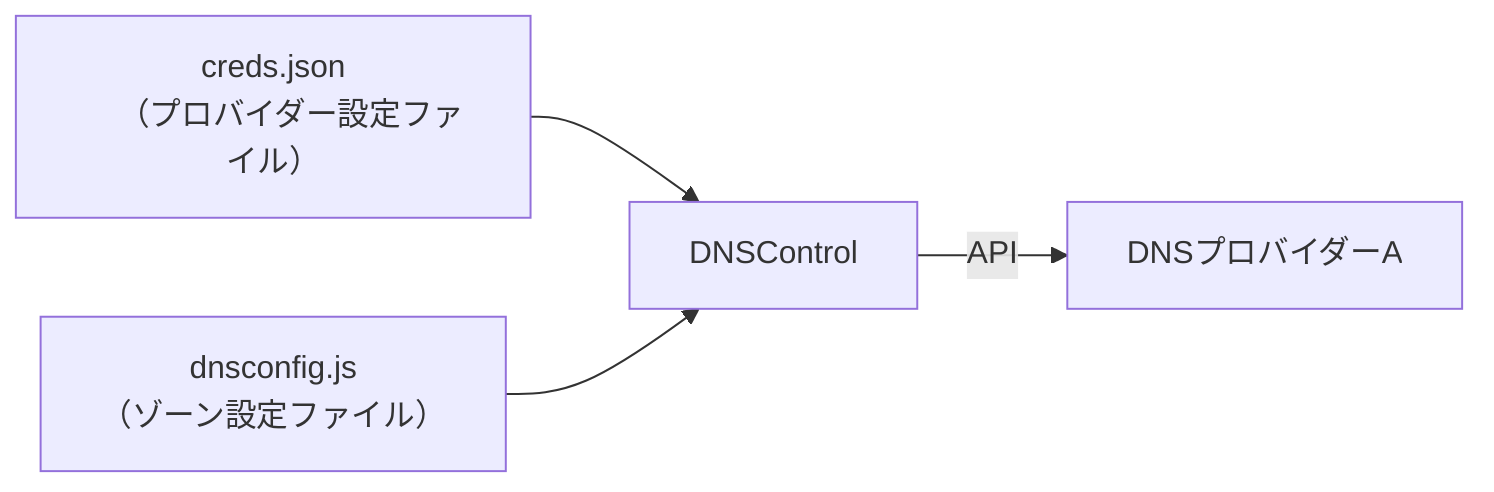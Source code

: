 flowchart LR
    creds["
    creds.json
    （プロバイダー設定ファイル）
    "]
    dnsconfig["
    dnsconfig.js
    （ゾーン設定ファイル）
    "]
    creds & dnsconfig --> DNSControl --API--> DNSプロバイダーA